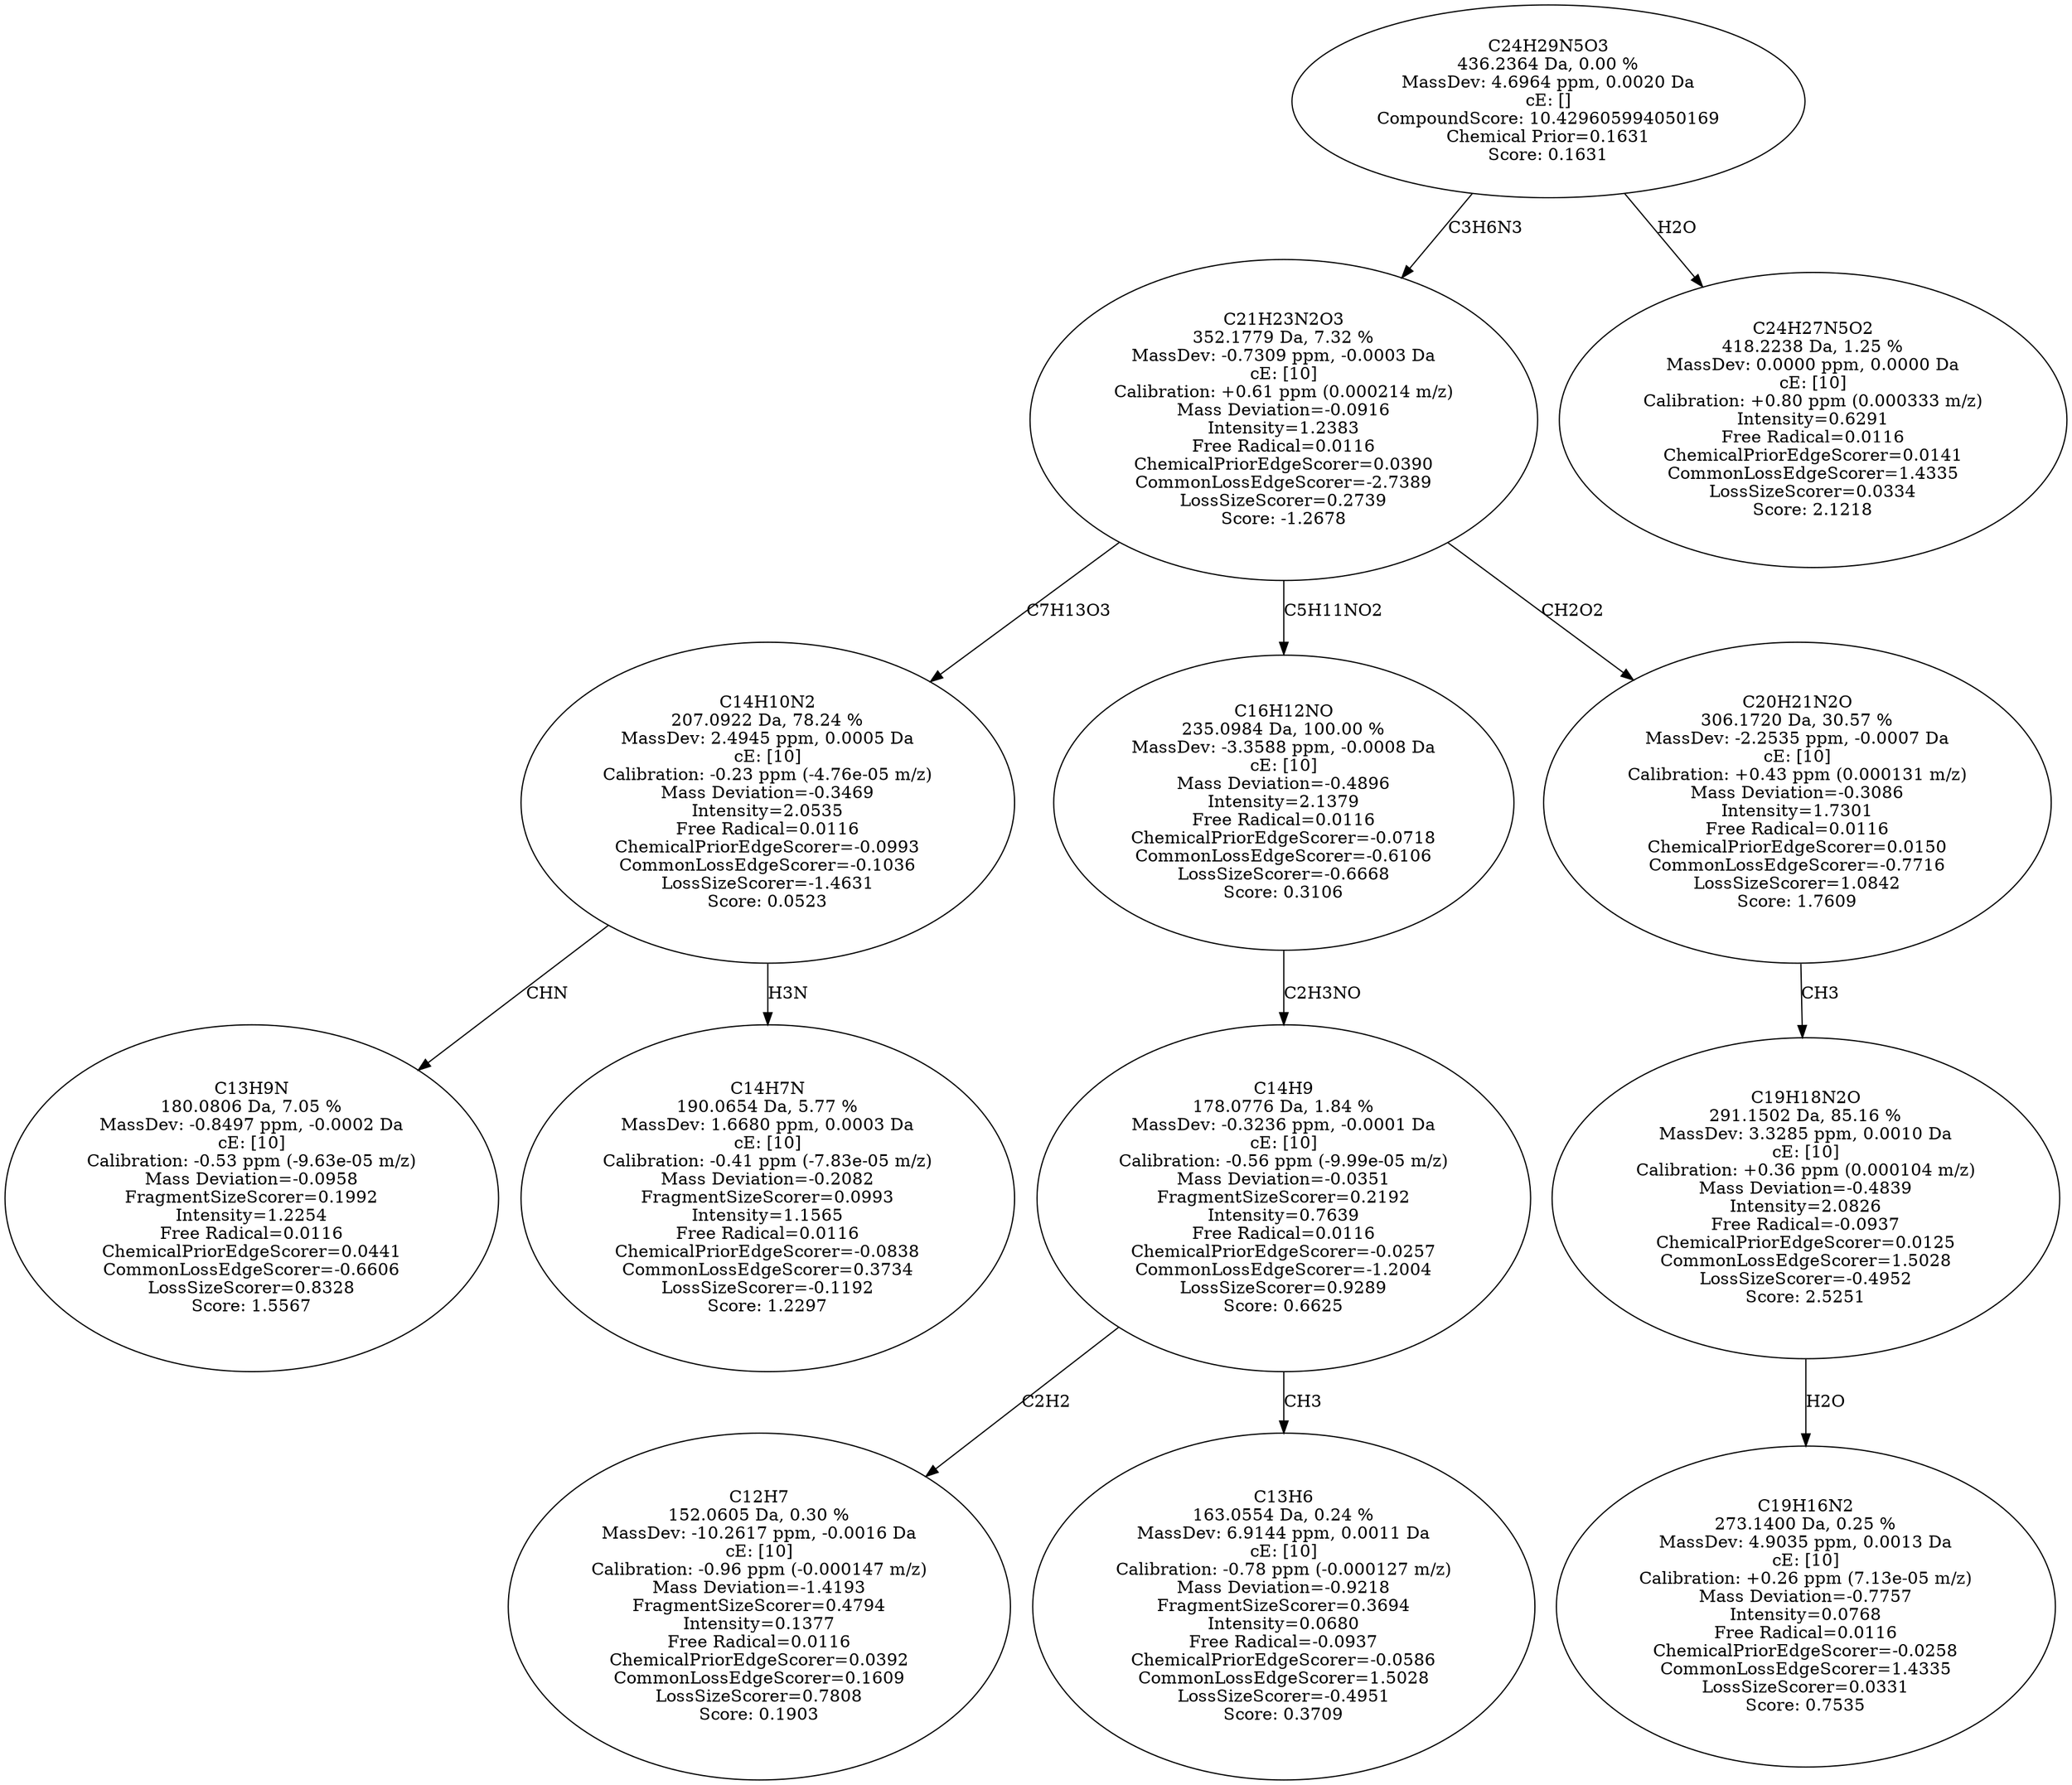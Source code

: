 strict digraph {
v1 [label="C13H9N\n180.0806 Da, 7.05 %\nMassDev: -0.8497 ppm, -0.0002 Da\ncE: [10]\nCalibration: -0.53 ppm (-9.63e-05 m/z)\nMass Deviation=-0.0958\nFragmentSizeScorer=0.1992\nIntensity=1.2254\nFree Radical=0.0116\nChemicalPriorEdgeScorer=0.0441\nCommonLossEdgeScorer=-0.6606\nLossSizeScorer=0.8328\nScore: 1.5567"];
v2 [label="C14H7N\n190.0654 Da, 5.77 %\nMassDev: 1.6680 ppm, 0.0003 Da\ncE: [10]\nCalibration: -0.41 ppm (-7.83e-05 m/z)\nMass Deviation=-0.2082\nFragmentSizeScorer=0.0993\nIntensity=1.1565\nFree Radical=0.0116\nChemicalPriorEdgeScorer=-0.0838\nCommonLossEdgeScorer=0.3734\nLossSizeScorer=-0.1192\nScore: 1.2297"];
v3 [label="C14H10N2\n207.0922 Da, 78.24 %\nMassDev: 2.4945 ppm, 0.0005 Da\ncE: [10]\nCalibration: -0.23 ppm (-4.76e-05 m/z)\nMass Deviation=-0.3469\nIntensity=2.0535\nFree Radical=0.0116\nChemicalPriorEdgeScorer=-0.0993\nCommonLossEdgeScorer=-0.1036\nLossSizeScorer=-1.4631\nScore: 0.0523"];
v4 [label="C12H7\n152.0605 Da, 0.30 %\nMassDev: -10.2617 ppm, -0.0016 Da\ncE: [10]\nCalibration: -0.96 ppm (-0.000147 m/z)\nMass Deviation=-1.4193\nFragmentSizeScorer=0.4794\nIntensity=0.1377\nFree Radical=0.0116\nChemicalPriorEdgeScorer=0.0392\nCommonLossEdgeScorer=0.1609\nLossSizeScorer=0.7808\nScore: 0.1903"];
v5 [label="C13H6\n163.0554 Da, 0.24 %\nMassDev: 6.9144 ppm, 0.0011 Da\ncE: [10]\nCalibration: -0.78 ppm (-0.000127 m/z)\nMass Deviation=-0.9218\nFragmentSizeScorer=0.3694\nIntensity=0.0680\nFree Radical=-0.0937\nChemicalPriorEdgeScorer=-0.0586\nCommonLossEdgeScorer=1.5028\nLossSizeScorer=-0.4951\nScore: 0.3709"];
v6 [label="C14H9\n178.0776 Da, 1.84 %\nMassDev: -0.3236 ppm, -0.0001 Da\ncE: [10]\nCalibration: -0.56 ppm (-9.99e-05 m/z)\nMass Deviation=-0.0351\nFragmentSizeScorer=0.2192\nIntensity=0.7639\nFree Radical=0.0116\nChemicalPriorEdgeScorer=-0.0257\nCommonLossEdgeScorer=-1.2004\nLossSizeScorer=0.9289\nScore: 0.6625"];
v7 [label="C16H12NO\n235.0984 Da, 100.00 %\nMassDev: -3.3588 ppm, -0.0008 Da\ncE: [10]\nMass Deviation=-0.4896\nIntensity=2.1379\nFree Radical=0.0116\nChemicalPriorEdgeScorer=-0.0718\nCommonLossEdgeScorer=-0.6106\nLossSizeScorer=-0.6668\nScore: 0.3106"];
v8 [label="C19H16N2\n273.1400 Da, 0.25 %\nMassDev: 4.9035 ppm, 0.0013 Da\ncE: [10]\nCalibration: +0.26 ppm (7.13e-05 m/z)\nMass Deviation=-0.7757\nIntensity=0.0768\nFree Radical=0.0116\nChemicalPriorEdgeScorer=-0.0258\nCommonLossEdgeScorer=1.4335\nLossSizeScorer=0.0331\nScore: 0.7535"];
v9 [label="C19H18N2O\n291.1502 Da, 85.16 %\nMassDev: 3.3285 ppm, 0.0010 Da\ncE: [10]\nCalibration: +0.36 ppm (0.000104 m/z)\nMass Deviation=-0.4839\nIntensity=2.0826\nFree Radical=-0.0937\nChemicalPriorEdgeScorer=0.0125\nCommonLossEdgeScorer=1.5028\nLossSizeScorer=-0.4952\nScore: 2.5251"];
v10 [label="C20H21N2O\n306.1720 Da, 30.57 %\nMassDev: -2.2535 ppm, -0.0007 Da\ncE: [10]\nCalibration: +0.43 ppm (0.000131 m/z)\nMass Deviation=-0.3086\nIntensity=1.7301\nFree Radical=0.0116\nChemicalPriorEdgeScorer=0.0150\nCommonLossEdgeScorer=-0.7716\nLossSizeScorer=1.0842\nScore: 1.7609"];
v11 [label="C21H23N2O3\n352.1779 Da, 7.32 %\nMassDev: -0.7309 ppm, -0.0003 Da\ncE: [10]\nCalibration: +0.61 ppm (0.000214 m/z)\nMass Deviation=-0.0916\nIntensity=1.2383\nFree Radical=0.0116\nChemicalPriorEdgeScorer=0.0390\nCommonLossEdgeScorer=-2.7389\nLossSizeScorer=0.2739\nScore: -1.2678"];
v12 [label="C24H27N5O2\n418.2238 Da, 1.25 %\nMassDev: 0.0000 ppm, 0.0000 Da\ncE: [10]\nCalibration: +0.80 ppm (0.000333 m/z)\nIntensity=0.6291\nFree Radical=0.0116\nChemicalPriorEdgeScorer=0.0141\nCommonLossEdgeScorer=1.4335\nLossSizeScorer=0.0334\nScore: 2.1218"];
v13 [label="C24H29N5O3\n436.2364 Da, 0.00 %\nMassDev: 4.6964 ppm, 0.0020 Da\ncE: []\nCompoundScore: 10.429605994050169\nChemical Prior=0.1631\nScore: 0.1631"];
v3 -> v1 [label="CHN"];
v3 -> v2 [label="H3N"];
v11 -> v3 [label="C7H13O3"];
v6 -> v4 [label="C2H2"];
v6 -> v5 [label="CH3"];
v7 -> v6 [label="C2H3NO"];
v11 -> v7 [label="C5H11NO2"];
v9 -> v8 [label="H2O"];
v10 -> v9 [label="CH3"];
v11 -> v10 [label="CH2O2"];
v13 -> v11 [label="C3H6N3"];
v13 -> v12 [label="H2O"];
}